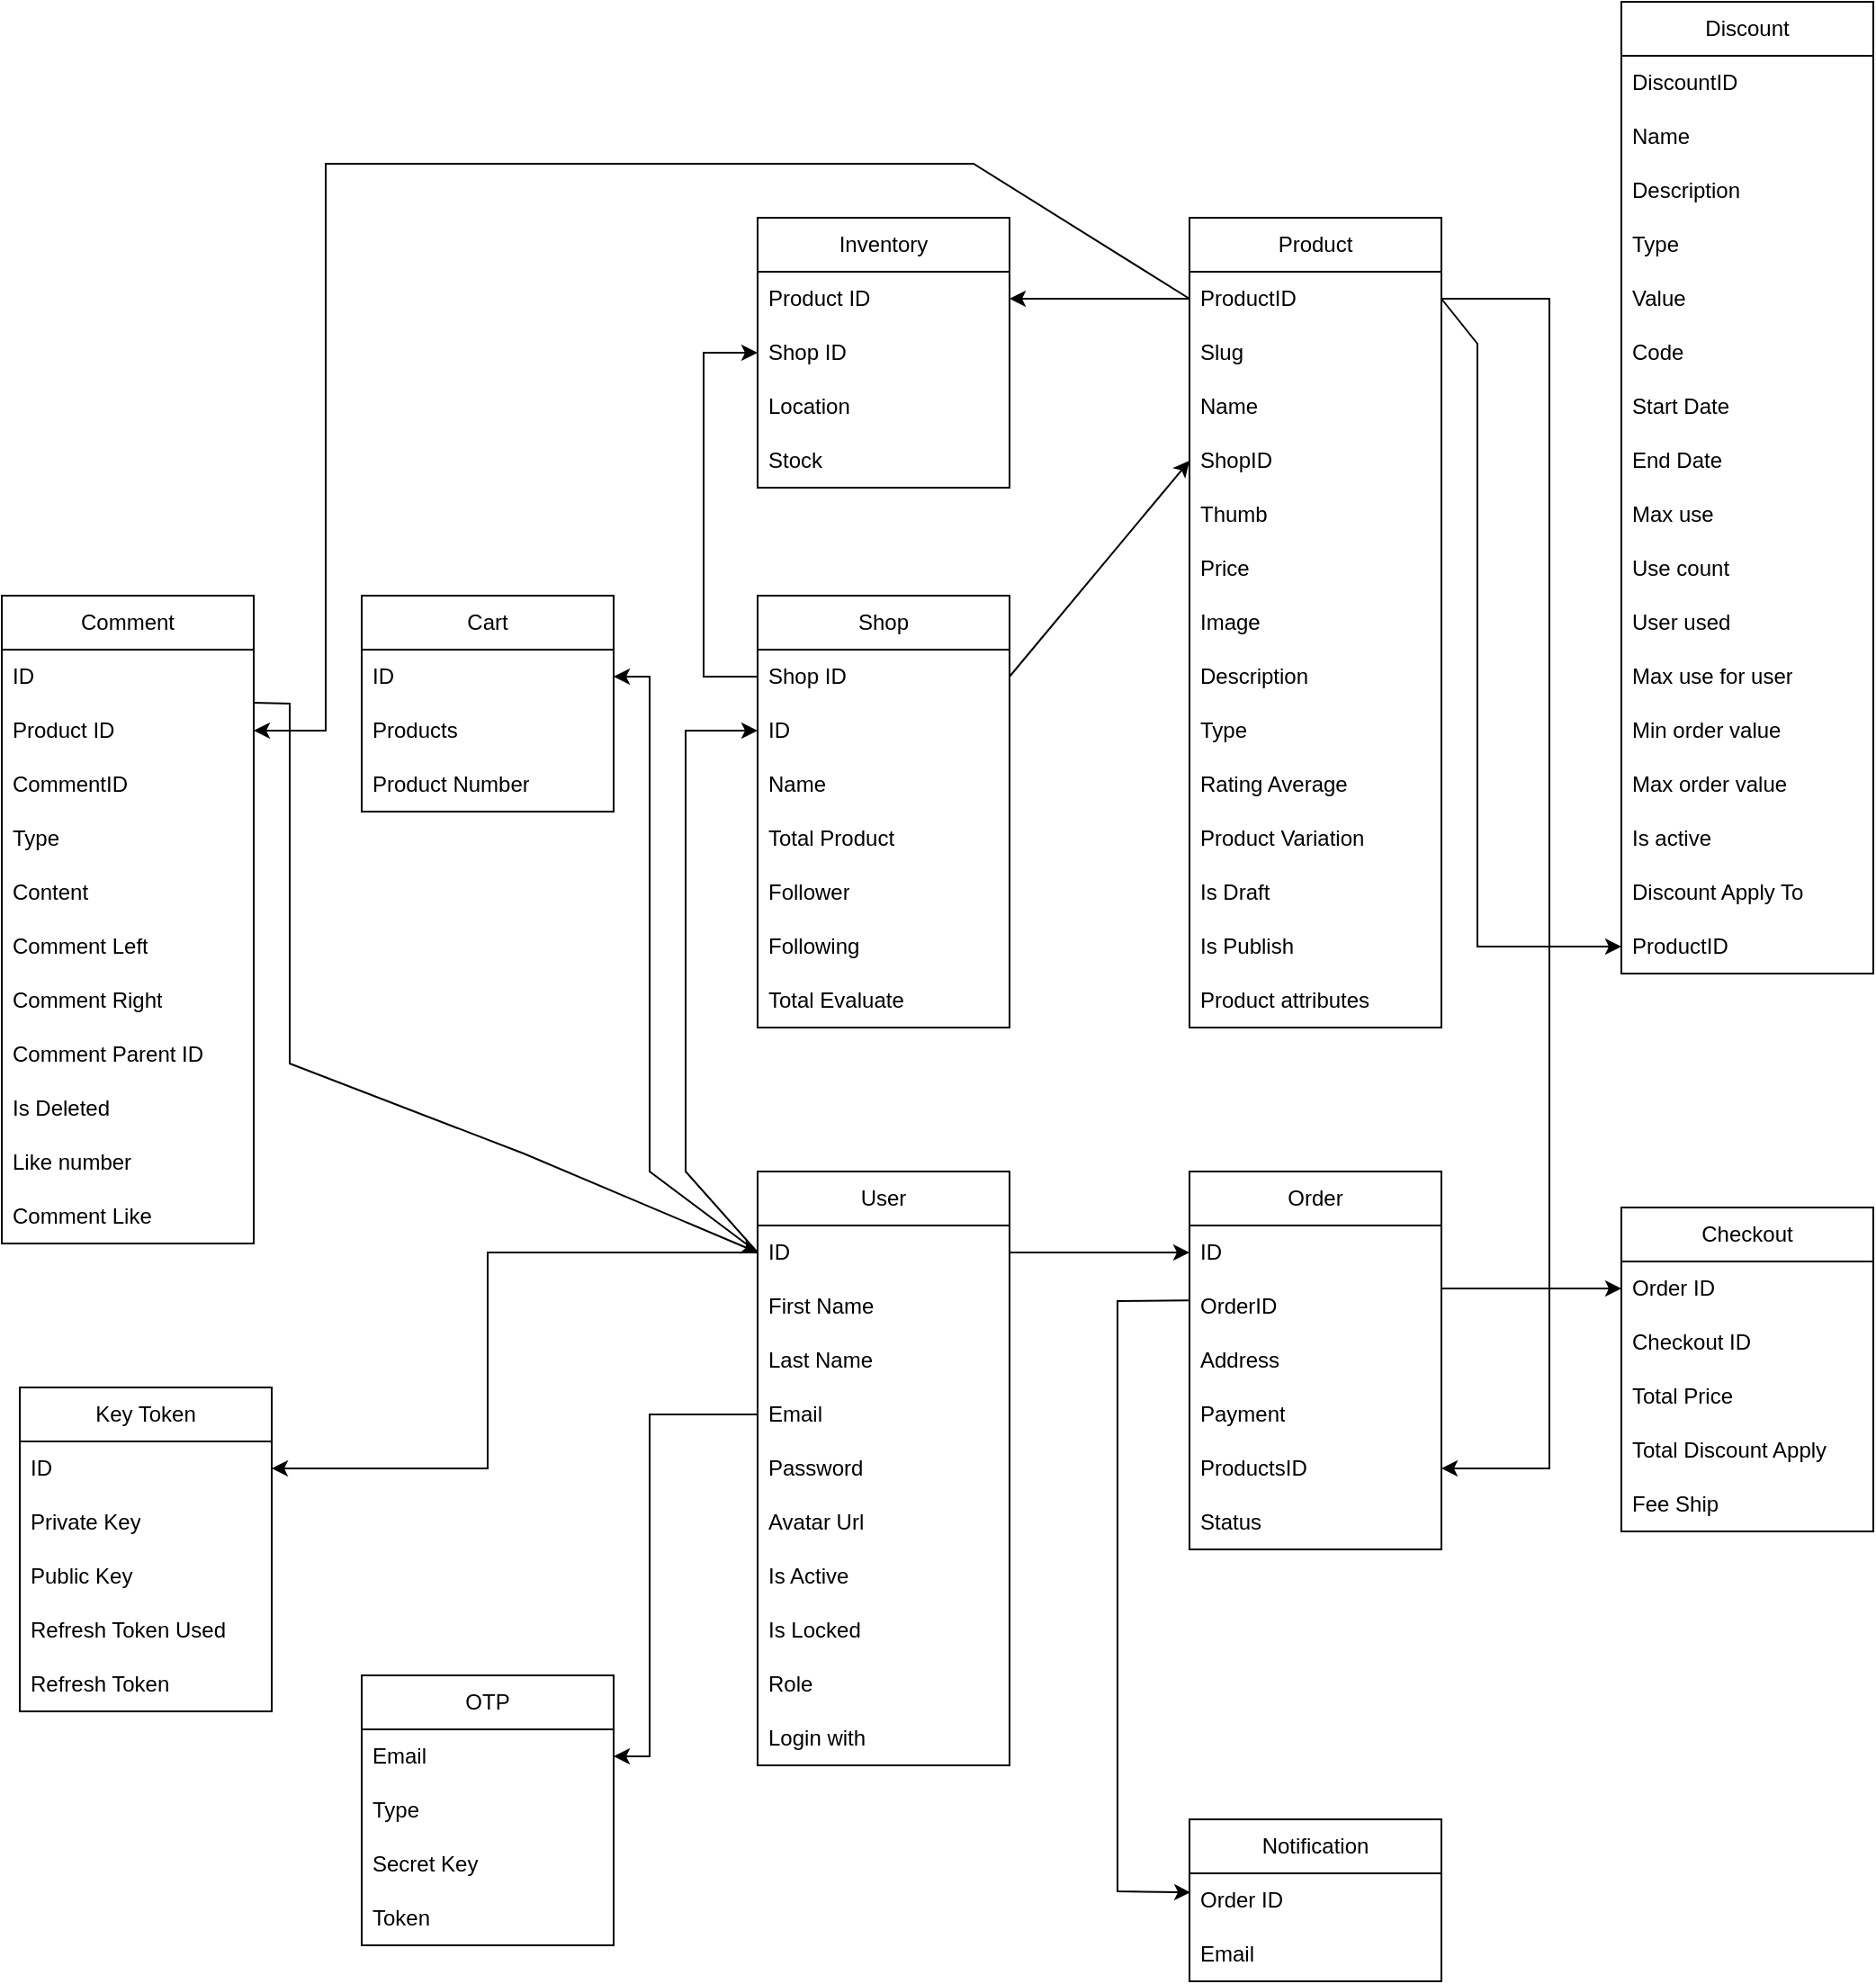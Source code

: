<mxfile version="21.6.9" type="github">
  <diagram name="Page-1" id="M_hGmnkSgsi9xznDHbb1">
    <mxGraphModel dx="1685" dy="1585" grid="1" gridSize="10" guides="1" tooltips="1" connect="1" arrows="1" fold="1" page="1" pageScale="1" pageWidth="850" pageHeight="1100" math="0" shadow="0">
      <root>
        <mxCell id="0" />
        <mxCell id="1" parent="0" />
        <mxCell id="zRqvdcfPMCtiTW_AI9Jo-5" value="User" style="swimlane;fontStyle=0;childLayout=stackLayout;horizontal=1;startSize=30;horizontalStack=0;resizeParent=1;resizeParentMax=0;resizeLast=0;collapsible=1;marginBottom=0;whiteSpace=wrap;html=1;" parent="1" vertex="1">
          <mxGeometry x="-400" y="40" width="140" height="330" as="geometry" />
        </mxCell>
        <mxCell id="zRqvdcfPMCtiTW_AI9Jo-6" value="ID" style="text;strokeColor=none;fillColor=none;align=left;verticalAlign=middle;spacingLeft=4;spacingRight=4;overflow=hidden;points=[[0,0.5],[1,0.5]];portConstraint=eastwest;rotatable=0;whiteSpace=wrap;html=1;" parent="zRqvdcfPMCtiTW_AI9Jo-5" vertex="1">
          <mxGeometry y="30" width="140" height="30" as="geometry" />
        </mxCell>
        <mxCell id="zRqvdcfPMCtiTW_AI9Jo-7" value="First Name" style="text;strokeColor=none;fillColor=none;align=left;verticalAlign=middle;spacingLeft=4;spacingRight=4;overflow=hidden;points=[[0,0.5],[1,0.5]];portConstraint=eastwest;rotatable=0;whiteSpace=wrap;html=1;" parent="zRqvdcfPMCtiTW_AI9Jo-5" vertex="1">
          <mxGeometry y="60" width="140" height="30" as="geometry" />
        </mxCell>
        <mxCell id="zRqvdcfPMCtiTW_AI9Jo-8" value="Last Name" style="text;strokeColor=none;fillColor=none;align=left;verticalAlign=middle;spacingLeft=4;spacingRight=4;overflow=hidden;points=[[0,0.5],[1,0.5]];portConstraint=eastwest;rotatable=0;whiteSpace=wrap;html=1;" parent="zRqvdcfPMCtiTW_AI9Jo-5" vertex="1">
          <mxGeometry y="90" width="140" height="30" as="geometry" />
        </mxCell>
        <mxCell id="zRqvdcfPMCtiTW_AI9Jo-9" value="Email" style="text;strokeColor=none;fillColor=none;align=left;verticalAlign=middle;spacingLeft=4;spacingRight=4;overflow=hidden;points=[[0,0.5],[1,0.5]];portConstraint=eastwest;rotatable=0;whiteSpace=wrap;html=1;" parent="zRqvdcfPMCtiTW_AI9Jo-5" vertex="1">
          <mxGeometry y="120" width="140" height="30" as="geometry" />
        </mxCell>
        <mxCell id="kxRxlLuLil_mMb2oelkj-1" value="Password" style="text;strokeColor=none;fillColor=none;align=left;verticalAlign=middle;spacingLeft=4;spacingRight=4;overflow=hidden;points=[[0,0.5],[1,0.5]];portConstraint=eastwest;rotatable=0;whiteSpace=wrap;html=1;" parent="zRqvdcfPMCtiTW_AI9Jo-5" vertex="1">
          <mxGeometry y="150" width="140" height="30" as="geometry" />
        </mxCell>
        <mxCell id="zRqvdcfPMCtiTW_AI9Jo-10" value="Avatar Url" style="text;strokeColor=none;fillColor=none;align=left;verticalAlign=middle;spacingLeft=4;spacingRight=4;overflow=hidden;points=[[0,0.5],[1,0.5]];portConstraint=eastwest;rotatable=0;whiteSpace=wrap;html=1;" parent="zRqvdcfPMCtiTW_AI9Jo-5" vertex="1">
          <mxGeometry y="180" width="140" height="30" as="geometry" />
        </mxCell>
        <mxCell id="zRqvdcfPMCtiTW_AI9Jo-11" value="Is Active" style="text;strokeColor=none;fillColor=none;align=left;verticalAlign=middle;spacingLeft=4;spacingRight=4;overflow=hidden;points=[[0,0.5],[1,0.5]];portConstraint=eastwest;rotatable=0;whiteSpace=wrap;html=1;" parent="zRqvdcfPMCtiTW_AI9Jo-5" vertex="1">
          <mxGeometry y="210" width="140" height="30" as="geometry" />
        </mxCell>
        <mxCell id="zRqvdcfPMCtiTW_AI9Jo-12" value="Is Locked" style="text;strokeColor=none;fillColor=none;align=left;verticalAlign=middle;spacingLeft=4;spacingRight=4;overflow=hidden;points=[[0,0.5],[1,0.5]];portConstraint=eastwest;rotatable=0;whiteSpace=wrap;html=1;" parent="zRqvdcfPMCtiTW_AI9Jo-5" vertex="1">
          <mxGeometry y="240" width="140" height="30" as="geometry" />
        </mxCell>
        <mxCell id="zRqvdcfPMCtiTW_AI9Jo-13" value="Role" style="text;strokeColor=none;fillColor=none;align=left;verticalAlign=middle;spacingLeft=4;spacingRight=4;overflow=hidden;points=[[0,0.5],[1,0.5]];portConstraint=eastwest;rotatable=0;whiteSpace=wrap;html=1;" parent="zRqvdcfPMCtiTW_AI9Jo-5" vertex="1">
          <mxGeometry y="270" width="140" height="30" as="geometry" />
        </mxCell>
        <mxCell id="zRqvdcfPMCtiTW_AI9Jo-14" value="Login with" style="text;strokeColor=none;fillColor=none;align=left;verticalAlign=middle;spacingLeft=4;spacingRight=4;overflow=hidden;points=[[0,0.5],[1,0.5]];portConstraint=eastwest;rotatable=0;whiteSpace=wrap;html=1;" parent="zRqvdcfPMCtiTW_AI9Jo-5" vertex="1">
          <mxGeometry y="300" width="140" height="30" as="geometry" />
        </mxCell>
        <mxCell id="zRqvdcfPMCtiTW_AI9Jo-16" value="Key Token" style="swimlane;fontStyle=0;childLayout=stackLayout;horizontal=1;startSize=30;horizontalStack=0;resizeParent=1;resizeParentMax=0;resizeLast=0;collapsible=1;marginBottom=0;whiteSpace=wrap;html=1;" parent="1" vertex="1">
          <mxGeometry x="-810" y="160" width="140" height="180" as="geometry" />
        </mxCell>
        <mxCell id="zRqvdcfPMCtiTW_AI9Jo-17" value="ID" style="text;strokeColor=none;fillColor=none;align=left;verticalAlign=middle;spacingLeft=4;spacingRight=4;overflow=hidden;points=[[0,0.5],[1,0.5]];portConstraint=eastwest;rotatable=0;whiteSpace=wrap;html=1;" parent="zRqvdcfPMCtiTW_AI9Jo-16" vertex="1">
          <mxGeometry y="30" width="140" height="30" as="geometry" />
        </mxCell>
        <mxCell id="zRqvdcfPMCtiTW_AI9Jo-18" value="Private Key" style="text;strokeColor=none;fillColor=none;align=left;verticalAlign=middle;spacingLeft=4;spacingRight=4;overflow=hidden;points=[[0,0.5],[1,0.5]];portConstraint=eastwest;rotatable=0;whiteSpace=wrap;html=1;" parent="zRqvdcfPMCtiTW_AI9Jo-16" vertex="1">
          <mxGeometry y="60" width="140" height="30" as="geometry" />
        </mxCell>
        <mxCell id="zRqvdcfPMCtiTW_AI9Jo-19" value="Public Key" style="text;strokeColor=none;fillColor=none;align=left;verticalAlign=middle;spacingLeft=4;spacingRight=4;overflow=hidden;points=[[0,0.5],[1,0.5]];portConstraint=eastwest;rotatable=0;whiteSpace=wrap;html=1;" parent="zRqvdcfPMCtiTW_AI9Jo-16" vertex="1">
          <mxGeometry y="90" width="140" height="30" as="geometry" />
        </mxCell>
        <mxCell id="zRqvdcfPMCtiTW_AI9Jo-20" value="Refresh Token Used" style="text;strokeColor=none;fillColor=none;align=left;verticalAlign=middle;spacingLeft=4;spacingRight=4;overflow=hidden;points=[[0,0.5],[1,0.5]];portConstraint=eastwest;rotatable=0;whiteSpace=wrap;html=1;" parent="zRqvdcfPMCtiTW_AI9Jo-16" vertex="1">
          <mxGeometry y="120" width="140" height="30" as="geometry" />
        </mxCell>
        <mxCell id="zRqvdcfPMCtiTW_AI9Jo-21" value="Refresh Token" style="text;strokeColor=none;fillColor=none;align=left;verticalAlign=middle;spacingLeft=4;spacingRight=4;overflow=hidden;points=[[0,0.5],[1,0.5]];portConstraint=eastwest;rotatable=0;whiteSpace=wrap;html=1;" parent="zRqvdcfPMCtiTW_AI9Jo-16" vertex="1">
          <mxGeometry y="150" width="140" height="30" as="geometry" />
        </mxCell>
        <mxCell id="zRqvdcfPMCtiTW_AI9Jo-22" value="OTP" style="swimlane;fontStyle=0;childLayout=stackLayout;horizontal=1;startSize=30;horizontalStack=0;resizeParent=1;resizeParentMax=0;resizeLast=0;collapsible=1;marginBottom=0;whiteSpace=wrap;html=1;" parent="1" vertex="1">
          <mxGeometry x="-620" y="320" width="140" height="150" as="geometry" />
        </mxCell>
        <mxCell id="zRqvdcfPMCtiTW_AI9Jo-23" value="Email" style="text;strokeColor=none;fillColor=none;align=left;verticalAlign=middle;spacingLeft=4;spacingRight=4;overflow=hidden;points=[[0,0.5],[1,0.5]];portConstraint=eastwest;rotatable=0;whiteSpace=wrap;html=1;" parent="zRqvdcfPMCtiTW_AI9Jo-22" vertex="1">
          <mxGeometry y="30" width="140" height="30" as="geometry" />
        </mxCell>
        <mxCell id="zRqvdcfPMCtiTW_AI9Jo-24" value="Type" style="text;strokeColor=none;fillColor=none;align=left;verticalAlign=middle;spacingLeft=4;spacingRight=4;overflow=hidden;points=[[0,0.5],[1,0.5]];portConstraint=eastwest;rotatable=0;whiteSpace=wrap;html=1;" parent="zRqvdcfPMCtiTW_AI9Jo-22" vertex="1">
          <mxGeometry y="60" width="140" height="30" as="geometry" />
        </mxCell>
        <mxCell id="zRqvdcfPMCtiTW_AI9Jo-25" value="Secret Key" style="text;strokeColor=none;fillColor=none;align=left;verticalAlign=middle;spacingLeft=4;spacingRight=4;overflow=hidden;points=[[0,0.5],[1,0.5]];portConstraint=eastwest;rotatable=0;whiteSpace=wrap;html=1;" parent="zRqvdcfPMCtiTW_AI9Jo-22" vertex="1">
          <mxGeometry y="90" width="140" height="30" as="geometry" />
        </mxCell>
        <mxCell id="zRqvdcfPMCtiTW_AI9Jo-26" value="Token" style="text;strokeColor=none;fillColor=none;align=left;verticalAlign=middle;spacingLeft=4;spacingRight=4;overflow=hidden;points=[[0,0.5],[1,0.5]];portConstraint=eastwest;rotatable=0;whiteSpace=wrap;html=1;" parent="zRqvdcfPMCtiTW_AI9Jo-22" vertex="1">
          <mxGeometry y="120" width="140" height="30" as="geometry" />
        </mxCell>
        <mxCell id="zRqvdcfPMCtiTW_AI9Jo-38" value="Product" style="swimlane;fontStyle=0;childLayout=stackLayout;horizontal=1;startSize=30;horizontalStack=0;resizeParent=1;resizeParentMax=0;resizeLast=0;collapsible=1;marginBottom=0;whiteSpace=wrap;html=1;" parent="1" vertex="1">
          <mxGeometry x="-160" y="-490" width="140" height="450" as="geometry" />
        </mxCell>
        <mxCell id="zRqvdcfPMCtiTW_AI9Jo-55" value="ProductID" style="text;strokeColor=none;fillColor=none;align=left;verticalAlign=middle;spacingLeft=4;spacingRight=4;overflow=hidden;points=[[0,0.5],[1,0.5]];portConstraint=eastwest;rotatable=0;whiteSpace=wrap;html=1;" parent="zRqvdcfPMCtiTW_AI9Jo-38" vertex="1">
          <mxGeometry y="30" width="140" height="30" as="geometry" />
        </mxCell>
        <mxCell id="zRqvdcfPMCtiTW_AI9Jo-41" value="Slug" style="text;strokeColor=none;fillColor=none;align=left;verticalAlign=middle;spacingLeft=4;spacingRight=4;overflow=hidden;points=[[0,0.5],[1,0.5]];portConstraint=eastwest;rotatable=0;whiteSpace=wrap;html=1;" parent="zRqvdcfPMCtiTW_AI9Jo-38" vertex="1">
          <mxGeometry y="60" width="140" height="30" as="geometry" />
        </mxCell>
        <mxCell id="zRqvdcfPMCtiTW_AI9Jo-39" value="Name" style="text;strokeColor=none;fillColor=none;align=left;verticalAlign=middle;spacingLeft=4;spacingRight=4;overflow=hidden;points=[[0,0.5],[1,0.5]];portConstraint=eastwest;rotatable=0;whiteSpace=wrap;html=1;" parent="zRqvdcfPMCtiTW_AI9Jo-38" vertex="1">
          <mxGeometry y="90" width="140" height="30" as="geometry" />
        </mxCell>
        <mxCell id="zRqvdcfPMCtiTW_AI9Jo-45" value="ShopID" style="text;strokeColor=none;fillColor=none;align=left;verticalAlign=middle;spacingLeft=4;spacingRight=4;overflow=hidden;points=[[0,0.5],[1,0.5]];portConstraint=eastwest;rotatable=0;whiteSpace=wrap;html=1;" parent="zRqvdcfPMCtiTW_AI9Jo-38" vertex="1">
          <mxGeometry y="120" width="140" height="30" as="geometry" />
        </mxCell>
        <mxCell id="zRqvdcfPMCtiTW_AI9Jo-40" value="Thumb" style="text;strokeColor=none;fillColor=none;align=left;verticalAlign=middle;spacingLeft=4;spacingRight=4;overflow=hidden;points=[[0,0.5],[1,0.5]];portConstraint=eastwest;rotatable=0;whiteSpace=wrap;html=1;" parent="zRqvdcfPMCtiTW_AI9Jo-38" vertex="1">
          <mxGeometry y="150" width="140" height="30" as="geometry" />
        </mxCell>
        <mxCell id="zRqvdcfPMCtiTW_AI9Jo-43" value="Price" style="text;strokeColor=none;fillColor=none;align=left;verticalAlign=middle;spacingLeft=4;spacingRight=4;overflow=hidden;points=[[0,0.5],[1,0.5]];portConstraint=eastwest;rotatable=0;whiteSpace=wrap;html=1;" parent="zRqvdcfPMCtiTW_AI9Jo-38" vertex="1">
          <mxGeometry y="180" width="140" height="30" as="geometry" />
        </mxCell>
        <mxCell id="zRqvdcfPMCtiTW_AI9Jo-49" value="Image" style="text;strokeColor=none;fillColor=none;align=left;verticalAlign=middle;spacingLeft=4;spacingRight=4;overflow=hidden;points=[[0,0.5],[1,0.5]];portConstraint=eastwest;rotatable=0;whiteSpace=wrap;html=1;" parent="zRqvdcfPMCtiTW_AI9Jo-38" vertex="1">
          <mxGeometry y="210" width="140" height="30" as="geometry" />
        </mxCell>
        <mxCell id="zRqvdcfPMCtiTW_AI9Jo-42" value="Description" style="text;strokeColor=none;fillColor=none;align=left;verticalAlign=middle;spacingLeft=4;spacingRight=4;overflow=hidden;points=[[0,0.5],[1,0.5]];portConstraint=eastwest;rotatable=0;whiteSpace=wrap;html=1;" parent="zRqvdcfPMCtiTW_AI9Jo-38" vertex="1">
          <mxGeometry y="240" width="140" height="30" as="geometry" />
        </mxCell>
        <mxCell id="zRqvdcfPMCtiTW_AI9Jo-50" value="Type" style="text;strokeColor=none;fillColor=none;align=left;verticalAlign=middle;spacingLeft=4;spacingRight=4;overflow=hidden;points=[[0,0.5],[1,0.5]];portConstraint=eastwest;rotatable=0;whiteSpace=wrap;html=1;" parent="zRqvdcfPMCtiTW_AI9Jo-38" vertex="1">
          <mxGeometry y="270" width="140" height="30" as="geometry" />
        </mxCell>
        <mxCell id="zRqvdcfPMCtiTW_AI9Jo-44" value="Rating Average" style="text;strokeColor=none;fillColor=none;align=left;verticalAlign=middle;spacingLeft=4;spacingRight=4;overflow=hidden;points=[[0,0.5],[1,0.5]];portConstraint=eastwest;rotatable=0;whiteSpace=wrap;html=1;" parent="zRqvdcfPMCtiTW_AI9Jo-38" vertex="1">
          <mxGeometry y="300" width="140" height="30" as="geometry" />
        </mxCell>
        <mxCell id="zRqvdcfPMCtiTW_AI9Jo-46" value="Product Variation" style="text;strokeColor=none;fillColor=none;align=left;verticalAlign=middle;spacingLeft=4;spacingRight=4;overflow=hidden;points=[[0,0.5],[1,0.5]];portConstraint=eastwest;rotatable=0;whiteSpace=wrap;html=1;" parent="zRqvdcfPMCtiTW_AI9Jo-38" vertex="1">
          <mxGeometry y="330" width="140" height="30" as="geometry" />
        </mxCell>
        <mxCell id="zRqvdcfPMCtiTW_AI9Jo-47" value="Is Draft" style="text;strokeColor=none;fillColor=none;align=left;verticalAlign=middle;spacingLeft=4;spacingRight=4;overflow=hidden;points=[[0,0.5],[1,0.5]];portConstraint=eastwest;rotatable=0;whiteSpace=wrap;html=1;" parent="zRqvdcfPMCtiTW_AI9Jo-38" vertex="1">
          <mxGeometry y="360" width="140" height="30" as="geometry" />
        </mxCell>
        <mxCell id="zRqvdcfPMCtiTW_AI9Jo-48" value="Is Publish" style="text;strokeColor=none;fillColor=none;align=left;verticalAlign=middle;spacingLeft=4;spacingRight=4;overflow=hidden;points=[[0,0.5],[1,0.5]];portConstraint=eastwest;rotatable=0;whiteSpace=wrap;html=1;" parent="zRqvdcfPMCtiTW_AI9Jo-38" vertex="1">
          <mxGeometry y="390" width="140" height="30" as="geometry" />
        </mxCell>
        <mxCell id="zRqvdcfPMCtiTW_AI9Jo-71" value="Product attributes" style="text;strokeColor=none;fillColor=none;align=left;verticalAlign=middle;spacingLeft=4;spacingRight=4;overflow=hidden;points=[[0,0.5],[1,0.5]];portConstraint=eastwest;rotatable=0;whiteSpace=wrap;html=1;" parent="zRqvdcfPMCtiTW_AI9Jo-38" vertex="1">
          <mxGeometry y="420" width="140" height="30" as="geometry" />
        </mxCell>
        <mxCell id="zRqvdcfPMCtiTW_AI9Jo-51" value="Discount" style="swimlane;fontStyle=0;childLayout=stackLayout;horizontal=1;startSize=30;horizontalStack=0;resizeParent=1;resizeParentMax=0;resizeLast=0;collapsible=1;marginBottom=0;whiteSpace=wrap;html=1;" parent="1" vertex="1">
          <mxGeometry x="80" y="-610" width="140" height="540" as="geometry" />
        </mxCell>
        <mxCell id="zRqvdcfPMCtiTW_AI9Jo-52" value="DiscountID" style="text;strokeColor=none;fillColor=none;align=left;verticalAlign=middle;spacingLeft=4;spacingRight=4;overflow=hidden;points=[[0,0.5],[1,0.5]];portConstraint=eastwest;rotatable=0;whiteSpace=wrap;html=1;" parent="zRqvdcfPMCtiTW_AI9Jo-51" vertex="1">
          <mxGeometry y="30" width="140" height="30" as="geometry" />
        </mxCell>
        <mxCell id="zRqvdcfPMCtiTW_AI9Jo-53" value="Name" style="text;strokeColor=none;fillColor=none;align=left;verticalAlign=middle;spacingLeft=4;spacingRight=4;overflow=hidden;points=[[0,0.5],[1,0.5]];portConstraint=eastwest;rotatable=0;whiteSpace=wrap;html=1;" parent="zRqvdcfPMCtiTW_AI9Jo-51" vertex="1">
          <mxGeometry y="60" width="140" height="30" as="geometry" />
        </mxCell>
        <mxCell id="zRqvdcfPMCtiTW_AI9Jo-54" value="Description" style="text;strokeColor=none;fillColor=none;align=left;verticalAlign=middle;spacingLeft=4;spacingRight=4;overflow=hidden;points=[[0,0.5],[1,0.5]];portConstraint=eastwest;rotatable=0;whiteSpace=wrap;html=1;" parent="zRqvdcfPMCtiTW_AI9Jo-51" vertex="1">
          <mxGeometry y="90" width="140" height="30" as="geometry" />
        </mxCell>
        <mxCell id="zRqvdcfPMCtiTW_AI9Jo-56" value="Type" style="text;strokeColor=none;fillColor=none;align=left;verticalAlign=middle;spacingLeft=4;spacingRight=4;overflow=hidden;points=[[0,0.5],[1,0.5]];portConstraint=eastwest;rotatable=0;whiteSpace=wrap;html=1;" parent="zRqvdcfPMCtiTW_AI9Jo-51" vertex="1">
          <mxGeometry y="120" width="140" height="30" as="geometry" />
        </mxCell>
        <mxCell id="zRqvdcfPMCtiTW_AI9Jo-57" value="Value" style="text;strokeColor=none;fillColor=none;align=left;verticalAlign=middle;spacingLeft=4;spacingRight=4;overflow=hidden;points=[[0,0.5],[1,0.5]];portConstraint=eastwest;rotatable=0;whiteSpace=wrap;html=1;" parent="zRqvdcfPMCtiTW_AI9Jo-51" vertex="1">
          <mxGeometry y="150" width="140" height="30" as="geometry" />
        </mxCell>
        <mxCell id="zRqvdcfPMCtiTW_AI9Jo-58" value="Code" style="text;strokeColor=none;fillColor=none;align=left;verticalAlign=middle;spacingLeft=4;spacingRight=4;overflow=hidden;points=[[0,0.5],[1,0.5]];portConstraint=eastwest;rotatable=0;whiteSpace=wrap;html=1;" parent="zRqvdcfPMCtiTW_AI9Jo-51" vertex="1">
          <mxGeometry y="180" width="140" height="30" as="geometry" />
        </mxCell>
        <mxCell id="zRqvdcfPMCtiTW_AI9Jo-59" value="Start Date" style="text;strokeColor=none;fillColor=none;align=left;verticalAlign=middle;spacingLeft=4;spacingRight=4;overflow=hidden;points=[[0,0.5],[1,0.5]];portConstraint=eastwest;rotatable=0;whiteSpace=wrap;html=1;" parent="zRqvdcfPMCtiTW_AI9Jo-51" vertex="1">
          <mxGeometry y="210" width="140" height="30" as="geometry" />
        </mxCell>
        <mxCell id="zRqvdcfPMCtiTW_AI9Jo-60" value="End Date" style="text;strokeColor=none;fillColor=none;align=left;verticalAlign=middle;spacingLeft=4;spacingRight=4;overflow=hidden;points=[[0,0.5],[1,0.5]];portConstraint=eastwest;rotatable=0;whiteSpace=wrap;html=1;" parent="zRqvdcfPMCtiTW_AI9Jo-51" vertex="1">
          <mxGeometry y="240" width="140" height="30" as="geometry" />
        </mxCell>
        <mxCell id="zRqvdcfPMCtiTW_AI9Jo-61" value="Max use" style="text;strokeColor=none;fillColor=none;align=left;verticalAlign=middle;spacingLeft=4;spacingRight=4;overflow=hidden;points=[[0,0.5],[1,0.5]];portConstraint=eastwest;rotatable=0;whiteSpace=wrap;html=1;" parent="zRqvdcfPMCtiTW_AI9Jo-51" vertex="1">
          <mxGeometry y="270" width="140" height="30" as="geometry" />
        </mxCell>
        <mxCell id="zRqvdcfPMCtiTW_AI9Jo-62" value="Use count" style="text;strokeColor=none;fillColor=none;align=left;verticalAlign=middle;spacingLeft=4;spacingRight=4;overflow=hidden;points=[[0,0.5],[1,0.5]];portConstraint=eastwest;rotatable=0;whiteSpace=wrap;html=1;" parent="zRqvdcfPMCtiTW_AI9Jo-51" vertex="1">
          <mxGeometry y="300" width="140" height="30" as="geometry" />
        </mxCell>
        <mxCell id="zRqvdcfPMCtiTW_AI9Jo-63" value="User used" style="text;strokeColor=none;fillColor=none;align=left;verticalAlign=middle;spacingLeft=4;spacingRight=4;overflow=hidden;points=[[0,0.5],[1,0.5]];portConstraint=eastwest;rotatable=0;whiteSpace=wrap;html=1;" parent="zRqvdcfPMCtiTW_AI9Jo-51" vertex="1">
          <mxGeometry y="330" width="140" height="30" as="geometry" />
        </mxCell>
        <mxCell id="zRqvdcfPMCtiTW_AI9Jo-64" value="Max use for user" style="text;strokeColor=none;fillColor=none;align=left;verticalAlign=middle;spacingLeft=4;spacingRight=4;overflow=hidden;points=[[0,0.5],[1,0.5]];portConstraint=eastwest;rotatable=0;whiteSpace=wrap;html=1;" parent="zRqvdcfPMCtiTW_AI9Jo-51" vertex="1">
          <mxGeometry y="360" width="140" height="30" as="geometry" />
        </mxCell>
        <mxCell id="zRqvdcfPMCtiTW_AI9Jo-65" value="Min order value" style="text;strokeColor=none;fillColor=none;align=left;verticalAlign=middle;spacingLeft=4;spacingRight=4;overflow=hidden;points=[[0,0.5],[1,0.5]];portConstraint=eastwest;rotatable=0;whiteSpace=wrap;html=1;" parent="zRqvdcfPMCtiTW_AI9Jo-51" vertex="1">
          <mxGeometry y="390" width="140" height="30" as="geometry" />
        </mxCell>
        <mxCell id="zRqvdcfPMCtiTW_AI9Jo-66" value="Max order value" style="text;strokeColor=none;fillColor=none;align=left;verticalAlign=middle;spacingLeft=4;spacingRight=4;overflow=hidden;points=[[0,0.5],[1,0.5]];portConstraint=eastwest;rotatable=0;whiteSpace=wrap;html=1;" parent="zRqvdcfPMCtiTW_AI9Jo-51" vertex="1">
          <mxGeometry y="420" width="140" height="30" as="geometry" />
        </mxCell>
        <mxCell id="zRqvdcfPMCtiTW_AI9Jo-68" value="Is active" style="text;strokeColor=none;fillColor=none;align=left;verticalAlign=middle;spacingLeft=4;spacingRight=4;overflow=hidden;points=[[0,0.5],[1,0.5]];portConstraint=eastwest;rotatable=0;whiteSpace=wrap;html=1;" parent="zRqvdcfPMCtiTW_AI9Jo-51" vertex="1">
          <mxGeometry y="450" width="140" height="30" as="geometry" />
        </mxCell>
        <mxCell id="zRqvdcfPMCtiTW_AI9Jo-69" value="Discount Apply To" style="text;strokeColor=none;fillColor=none;align=left;verticalAlign=middle;spacingLeft=4;spacingRight=4;overflow=hidden;points=[[0,0.5],[1,0.5]];portConstraint=eastwest;rotatable=0;whiteSpace=wrap;html=1;" parent="zRqvdcfPMCtiTW_AI9Jo-51" vertex="1">
          <mxGeometry y="480" width="140" height="30" as="geometry" />
        </mxCell>
        <mxCell id="zRqvdcfPMCtiTW_AI9Jo-70" value="ProductID" style="text;strokeColor=none;fillColor=none;align=left;verticalAlign=middle;spacingLeft=4;spacingRight=4;overflow=hidden;points=[[0,0.5],[1,0.5]];portConstraint=eastwest;rotatable=0;whiteSpace=wrap;html=1;" parent="zRqvdcfPMCtiTW_AI9Jo-51" vertex="1">
          <mxGeometry y="510" width="140" height="30" as="geometry" />
        </mxCell>
        <mxCell id="zRqvdcfPMCtiTW_AI9Jo-72" value="Shop" style="swimlane;fontStyle=0;childLayout=stackLayout;horizontal=1;startSize=30;horizontalStack=0;resizeParent=1;resizeParentMax=0;resizeLast=0;collapsible=1;marginBottom=0;whiteSpace=wrap;html=1;" parent="1" vertex="1">
          <mxGeometry x="-400" y="-280" width="140" height="240" as="geometry" />
        </mxCell>
        <mxCell id="zRqvdcfPMCtiTW_AI9Jo-75" value="Shop ID" style="text;strokeColor=none;fillColor=none;align=left;verticalAlign=middle;spacingLeft=4;spacingRight=4;overflow=hidden;points=[[0,0.5],[1,0.5]];portConstraint=eastwest;rotatable=0;whiteSpace=wrap;html=1;" parent="zRqvdcfPMCtiTW_AI9Jo-72" vertex="1">
          <mxGeometry y="30" width="140" height="30" as="geometry" />
        </mxCell>
        <mxCell id="zRqvdcfPMCtiTW_AI9Jo-73" value="ID" style="text;strokeColor=none;fillColor=none;align=left;verticalAlign=middle;spacingLeft=4;spacingRight=4;overflow=hidden;points=[[0,0.5],[1,0.5]];portConstraint=eastwest;rotatable=0;whiteSpace=wrap;html=1;" parent="zRqvdcfPMCtiTW_AI9Jo-72" vertex="1">
          <mxGeometry y="60" width="140" height="30" as="geometry" />
        </mxCell>
        <mxCell id="zRqvdcfPMCtiTW_AI9Jo-74" value="Name" style="text;strokeColor=none;fillColor=none;align=left;verticalAlign=middle;spacingLeft=4;spacingRight=4;overflow=hidden;points=[[0,0.5],[1,0.5]];portConstraint=eastwest;rotatable=0;whiteSpace=wrap;html=1;" parent="zRqvdcfPMCtiTW_AI9Jo-72" vertex="1">
          <mxGeometry y="90" width="140" height="30" as="geometry" />
        </mxCell>
        <mxCell id="zRqvdcfPMCtiTW_AI9Jo-76" value="Total Product" style="text;strokeColor=none;fillColor=none;align=left;verticalAlign=middle;spacingLeft=4;spacingRight=4;overflow=hidden;points=[[0,0.5],[1,0.5]];portConstraint=eastwest;rotatable=0;whiteSpace=wrap;html=1;" parent="zRqvdcfPMCtiTW_AI9Jo-72" vertex="1">
          <mxGeometry y="120" width="140" height="30" as="geometry" />
        </mxCell>
        <mxCell id="zRqvdcfPMCtiTW_AI9Jo-77" value="Follower" style="text;strokeColor=none;fillColor=none;align=left;verticalAlign=middle;spacingLeft=4;spacingRight=4;overflow=hidden;points=[[0,0.5],[1,0.5]];portConstraint=eastwest;rotatable=0;whiteSpace=wrap;html=1;" parent="zRqvdcfPMCtiTW_AI9Jo-72" vertex="1">
          <mxGeometry y="150" width="140" height="30" as="geometry" />
        </mxCell>
        <mxCell id="zRqvdcfPMCtiTW_AI9Jo-78" value="Following" style="text;strokeColor=none;fillColor=none;align=left;verticalAlign=middle;spacingLeft=4;spacingRight=4;overflow=hidden;points=[[0,0.5],[1,0.5]];portConstraint=eastwest;rotatable=0;whiteSpace=wrap;html=1;" parent="zRqvdcfPMCtiTW_AI9Jo-72" vertex="1">
          <mxGeometry y="180" width="140" height="30" as="geometry" />
        </mxCell>
        <mxCell id="zRqvdcfPMCtiTW_AI9Jo-79" value="Total Evaluate" style="text;strokeColor=none;fillColor=none;align=left;verticalAlign=middle;spacingLeft=4;spacingRight=4;overflow=hidden;points=[[0,0.5],[1,0.5]];portConstraint=eastwest;rotatable=0;whiteSpace=wrap;html=1;" parent="zRqvdcfPMCtiTW_AI9Jo-72" vertex="1">
          <mxGeometry y="210" width="140" height="30" as="geometry" />
        </mxCell>
        <mxCell id="zRqvdcfPMCtiTW_AI9Jo-80" value="Order" style="swimlane;fontStyle=0;childLayout=stackLayout;horizontal=1;startSize=30;horizontalStack=0;resizeParent=1;resizeParentMax=0;resizeLast=0;collapsible=1;marginBottom=0;whiteSpace=wrap;html=1;" parent="1" vertex="1">
          <mxGeometry x="-160" y="40" width="140" height="210" as="geometry" />
        </mxCell>
        <mxCell id="zRqvdcfPMCtiTW_AI9Jo-108" value="ID" style="text;strokeColor=none;fillColor=none;align=left;verticalAlign=middle;spacingLeft=4;spacingRight=4;overflow=hidden;points=[[0,0.5],[1,0.5]];portConstraint=eastwest;rotatable=0;whiteSpace=wrap;html=1;" parent="zRqvdcfPMCtiTW_AI9Jo-80" vertex="1">
          <mxGeometry y="30" width="140" height="30" as="geometry" />
        </mxCell>
        <mxCell id="zRqvdcfPMCtiTW_AI9Jo-82" value="OrderID" style="text;strokeColor=none;fillColor=none;align=left;verticalAlign=middle;spacingLeft=4;spacingRight=4;overflow=hidden;points=[[0,0.5],[1,0.5]];portConstraint=eastwest;rotatable=0;whiteSpace=wrap;html=1;" parent="zRqvdcfPMCtiTW_AI9Jo-80" vertex="1">
          <mxGeometry y="60" width="140" height="30" as="geometry" />
        </mxCell>
        <mxCell id="zRqvdcfPMCtiTW_AI9Jo-83" value="Address" style="text;strokeColor=none;fillColor=none;align=left;verticalAlign=middle;spacingLeft=4;spacingRight=4;overflow=hidden;points=[[0,0.5],[1,0.5]];portConstraint=eastwest;rotatable=0;whiteSpace=wrap;html=1;" parent="zRqvdcfPMCtiTW_AI9Jo-80" vertex="1">
          <mxGeometry y="90" width="140" height="30" as="geometry" />
        </mxCell>
        <mxCell id="zRqvdcfPMCtiTW_AI9Jo-84" value="Payment" style="text;strokeColor=none;fillColor=none;align=left;verticalAlign=middle;spacingLeft=4;spacingRight=4;overflow=hidden;points=[[0,0.5],[1,0.5]];portConstraint=eastwest;rotatable=0;whiteSpace=wrap;html=1;" parent="zRqvdcfPMCtiTW_AI9Jo-80" vertex="1">
          <mxGeometry y="120" width="140" height="30" as="geometry" />
        </mxCell>
        <mxCell id="zRqvdcfPMCtiTW_AI9Jo-85" value="ProductsID" style="text;strokeColor=none;fillColor=none;align=left;verticalAlign=middle;spacingLeft=4;spacingRight=4;overflow=hidden;points=[[0,0.5],[1,0.5]];portConstraint=eastwest;rotatable=0;whiteSpace=wrap;html=1;" parent="zRqvdcfPMCtiTW_AI9Jo-80" vertex="1">
          <mxGeometry y="150" width="140" height="30" as="geometry" />
        </mxCell>
        <mxCell id="zRqvdcfPMCtiTW_AI9Jo-86" value="Status" style="text;strokeColor=none;fillColor=none;align=left;verticalAlign=middle;spacingLeft=4;spacingRight=4;overflow=hidden;points=[[0,0.5],[1,0.5]];portConstraint=eastwest;rotatable=0;whiteSpace=wrap;html=1;" parent="zRqvdcfPMCtiTW_AI9Jo-80" vertex="1">
          <mxGeometry y="180" width="140" height="30" as="geometry" />
        </mxCell>
        <mxCell id="zRqvdcfPMCtiTW_AI9Jo-87" value="Checkout" style="swimlane;fontStyle=0;childLayout=stackLayout;horizontal=1;startSize=30;horizontalStack=0;resizeParent=1;resizeParentMax=0;resizeLast=0;collapsible=1;marginBottom=0;whiteSpace=wrap;html=1;" parent="1" vertex="1">
          <mxGeometry x="80" y="60" width="140" height="180" as="geometry" />
        </mxCell>
        <mxCell id="zRqvdcfPMCtiTW_AI9Jo-88" value="Order ID" style="text;strokeColor=none;fillColor=none;align=left;verticalAlign=middle;spacingLeft=4;spacingRight=4;overflow=hidden;points=[[0,0.5],[1,0.5]];portConstraint=eastwest;rotatable=0;whiteSpace=wrap;html=1;" parent="zRqvdcfPMCtiTW_AI9Jo-87" vertex="1">
          <mxGeometry y="30" width="140" height="30" as="geometry" />
        </mxCell>
        <mxCell id="tHatyI_C3XNmniZCfLCv-1" value="Checkout ID" style="text;strokeColor=none;fillColor=none;align=left;verticalAlign=middle;spacingLeft=4;spacingRight=4;overflow=hidden;points=[[0,0.5],[1,0.5]];portConstraint=eastwest;rotatable=0;whiteSpace=wrap;html=1;" vertex="1" parent="zRqvdcfPMCtiTW_AI9Jo-87">
          <mxGeometry y="60" width="140" height="30" as="geometry" />
        </mxCell>
        <mxCell id="zRqvdcfPMCtiTW_AI9Jo-89" value="Total Price" style="text;strokeColor=none;fillColor=none;align=left;verticalAlign=middle;spacingLeft=4;spacingRight=4;overflow=hidden;points=[[0,0.5],[1,0.5]];portConstraint=eastwest;rotatable=0;whiteSpace=wrap;html=1;" parent="zRqvdcfPMCtiTW_AI9Jo-87" vertex="1">
          <mxGeometry y="90" width="140" height="30" as="geometry" />
        </mxCell>
        <mxCell id="zRqvdcfPMCtiTW_AI9Jo-90" value="Total Discount Apply" style="text;strokeColor=none;fillColor=none;align=left;verticalAlign=middle;spacingLeft=4;spacingRight=4;overflow=hidden;points=[[0,0.5],[1,0.5]];portConstraint=eastwest;rotatable=0;whiteSpace=wrap;html=1;" parent="zRqvdcfPMCtiTW_AI9Jo-87" vertex="1">
          <mxGeometry y="120" width="140" height="30" as="geometry" />
        </mxCell>
        <mxCell id="zRqvdcfPMCtiTW_AI9Jo-91" value="Fee Ship" style="text;strokeColor=none;fillColor=none;align=left;verticalAlign=middle;spacingLeft=4;spacingRight=4;overflow=hidden;points=[[0,0.5],[1,0.5]];portConstraint=eastwest;rotatable=0;whiteSpace=wrap;html=1;" parent="zRqvdcfPMCtiTW_AI9Jo-87" vertex="1">
          <mxGeometry y="150" width="140" height="30" as="geometry" />
        </mxCell>
        <mxCell id="zRqvdcfPMCtiTW_AI9Jo-104" value="Inventory" style="swimlane;fontStyle=0;childLayout=stackLayout;horizontal=1;startSize=30;horizontalStack=0;resizeParent=1;resizeParentMax=0;resizeLast=0;collapsible=1;marginBottom=0;whiteSpace=wrap;html=1;" parent="1" vertex="1">
          <mxGeometry x="-400" y="-490" width="140" height="150" as="geometry" />
        </mxCell>
        <mxCell id="zRqvdcfPMCtiTW_AI9Jo-105" value="Product ID" style="text;strokeColor=none;fillColor=none;align=left;verticalAlign=middle;spacingLeft=4;spacingRight=4;overflow=hidden;points=[[0,0.5],[1,0.5]];portConstraint=eastwest;rotatable=0;whiteSpace=wrap;html=1;" parent="zRqvdcfPMCtiTW_AI9Jo-104" vertex="1">
          <mxGeometry y="30" width="140" height="30" as="geometry" />
        </mxCell>
        <mxCell id="zRqvdcfPMCtiTW_AI9Jo-106" value="Shop ID" style="text;strokeColor=none;fillColor=none;align=left;verticalAlign=middle;spacingLeft=4;spacingRight=4;overflow=hidden;points=[[0,0.5],[1,0.5]];portConstraint=eastwest;rotatable=0;whiteSpace=wrap;html=1;" parent="zRqvdcfPMCtiTW_AI9Jo-104" vertex="1">
          <mxGeometry y="60" width="140" height="30" as="geometry" />
        </mxCell>
        <mxCell id="zRqvdcfPMCtiTW_AI9Jo-107" value="Location" style="text;strokeColor=none;fillColor=none;align=left;verticalAlign=middle;spacingLeft=4;spacingRight=4;overflow=hidden;points=[[0,0.5],[1,0.5]];portConstraint=eastwest;rotatable=0;whiteSpace=wrap;html=1;" parent="zRqvdcfPMCtiTW_AI9Jo-104" vertex="1">
          <mxGeometry y="90" width="140" height="30" as="geometry" />
        </mxCell>
        <mxCell id="zRqvdcfPMCtiTW_AI9Jo-109" value="Stock" style="text;strokeColor=none;fillColor=none;align=left;verticalAlign=middle;spacingLeft=4;spacingRight=4;overflow=hidden;points=[[0,0.5],[1,0.5]];portConstraint=eastwest;rotatable=1;whiteSpace=wrap;html=1;movable=1;resizable=1;deletable=1;editable=1;locked=0;connectable=1;" parent="zRqvdcfPMCtiTW_AI9Jo-104" vertex="1">
          <mxGeometry y="120" width="140" height="30" as="geometry" />
        </mxCell>
        <mxCell id="zRqvdcfPMCtiTW_AI9Jo-111" value="Cart" style="swimlane;fontStyle=0;childLayout=stackLayout;horizontal=1;startSize=30;horizontalStack=0;resizeParent=1;resizeParentMax=0;resizeLast=0;collapsible=1;marginBottom=0;whiteSpace=wrap;html=1;" parent="1" vertex="1">
          <mxGeometry x="-620" y="-280" width="140" height="120" as="geometry" />
        </mxCell>
        <mxCell id="zRqvdcfPMCtiTW_AI9Jo-112" value="ID" style="text;strokeColor=none;fillColor=none;align=left;verticalAlign=middle;spacingLeft=4;spacingRight=4;overflow=hidden;points=[[0,0.5],[1,0.5]];portConstraint=eastwest;rotatable=0;whiteSpace=wrap;html=1;" parent="zRqvdcfPMCtiTW_AI9Jo-111" vertex="1">
          <mxGeometry y="30" width="140" height="30" as="geometry" />
        </mxCell>
        <mxCell id="zRqvdcfPMCtiTW_AI9Jo-113" value="Products" style="text;strokeColor=none;fillColor=none;align=left;verticalAlign=middle;spacingLeft=4;spacingRight=4;overflow=hidden;points=[[0,0.5],[1,0.5]];portConstraint=eastwest;rotatable=0;whiteSpace=wrap;html=1;" parent="zRqvdcfPMCtiTW_AI9Jo-111" vertex="1">
          <mxGeometry y="60" width="140" height="30" as="geometry" />
        </mxCell>
        <mxCell id="zRqvdcfPMCtiTW_AI9Jo-114" value="Product Number" style="text;strokeColor=none;fillColor=none;align=left;verticalAlign=middle;spacingLeft=4;spacingRight=4;overflow=hidden;points=[[0,0.5],[1,0.5]];portConstraint=eastwest;rotatable=0;whiteSpace=wrap;html=1;" parent="zRqvdcfPMCtiTW_AI9Jo-111" vertex="1">
          <mxGeometry y="90" width="140" height="30" as="geometry" />
        </mxCell>
        <mxCell id="o-g9ZmDXtPHxL7XBm5ao-3" value="Comment" style="swimlane;fontStyle=0;childLayout=stackLayout;horizontal=1;startSize=30;horizontalStack=0;resizeParent=1;resizeParentMax=0;resizeLast=0;collapsible=1;marginBottom=0;whiteSpace=wrap;html=1;" parent="1" vertex="1">
          <mxGeometry x="-820" y="-280" width="140" height="360" as="geometry" />
        </mxCell>
        <mxCell id="o-g9ZmDXtPHxL7XBm5ao-4" value="ID" style="text;strokeColor=none;fillColor=none;align=left;verticalAlign=middle;spacingLeft=4;spacingRight=4;overflow=hidden;points=[[0,0.5],[1,0.5]];portConstraint=eastwest;rotatable=0;whiteSpace=wrap;html=1;" parent="o-g9ZmDXtPHxL7XBm5ao-3" vertex="1">
          <mxGeometry y="30" width="140" height="30" as="geometry" />
        </mxCell>
        <mxCell id="o-g9ZmDXtPHxL7XBm5ao-5" value="Product ID" style="text;strokeColor=none;fillColor=none;align=left;verticalAlign=middle;spacingLeft=4;spacingRight=4;overflow=hidden;points=[[0,0.5],[1,0.5]];portConstraint=eastwest;rotatable=0;whiteSpace=wrap;html=1;" parent="o-g9ZmDXtPHxL7XBm5ao-3" vertex="1">
          <mxGeometry y="60" width="140" height="30" as="geometry" />
        </mxCell>
        <mxCell id="o-g9ZmDXtPHxL7XBm5ao-6" value="CommentID" style="text;strokeColor=none;fillColor=none;align=left;verticalAlign=middle;spacingLeft=4;spacingRight=4;overflow=hidden;points=[[0,0.5],[1,0.5]];portConstraint=eastwest;rotatable=0;whiteSpace=wrap;html=1;" parent="o-g9ZmDXtPHxL7XBm5ao-3" vertex="1">
          <mxGeometry y="90" width="140" height="30" as="geometry" />
        </mxCell>
        <mxCell id="o-g9ZmDXtPHxL7XBm5ao-7" value="Type" style="text;strokeColor=none;fillColor=none;align=left;verticalAlign=middle;spacingLeft=4;spacingRight=4;overflow=hidden;points=[[0,0.5],[1,0.5]];portConstraint=eastwest;rotatable=0;whiteSpace=wrap;html=1;" parent="o-g9ZmDXtPHxL7XBm5ao-3" vertex="1">
          <mxGeometry y="120" width="140" height="30" as="geometry" />
        </mxCell>
        <mxCell id="o-g9ZmDXtPHxL7XBm5ao-8" value="Content" style="text;strokeColor=none;fillColor=none;align=left;verticalAlign=middle;spacingLeft=4;spacingRight=4;overflow=hidden;points=[[0,0.5],[1,0.5]];portConstraint=eastwest;rotatable=0;whiteSpace=wrap;html=1;" parent="o-g9ZmDXtPHxL7XBm5ao-3" vertex="1">
          <mxGeometry y="150" width="140" height="30" as="geometry" />
        </mxCell>
        <mxCell id="o-g9ZmDXtPHxL7XBm5ao-9" value="Comment Left" style="text;strokeColor=none;fillColor=none;align=left;verticalAlign=middle;spacingLeft=4;spacingRight=4;overflow=hidden;points=[[0,0.5],[1,0.5]];portConstraint=eastwest;rotatable=0;whiteSpace=wrap;html=1;" parent="o-g9ZmDXtPHxL7XBm5ao-3" vertex="1">
          <mxGeometry y="180" width="140" height="30" as="geometry" />
        </mxCell>
        <mxCell id="o-g9ZmDXtPHxL7XBm5ao-10" value="Comment Right" style="text;strokeColor=none;fillColor=none;align=left;verticalAlign=middle;spacingLeft=4;spacingRight=4;overflow=hidden;points=[[0,0.5],[1,0.5]];portConstraint=eastwest;rotatable=0;whiteSpace=wrap;html=1;" parent="o-g9ZmDXtPHxL7XBm5ao-3" vertex="1">
          <mxGeometry y="210" width="140" height="30" as="geometry" />
        </mxCell>
        <mxCell id="o-g9ZmDXtPHxL7XBm5ao-11" value="Comment Parent ID" style="text;strokeColor=none;fillColor=none;align=left;verticalAlign=middle;spacingLeft=4;spacingRight=4;overflow=hidden;points=[[0,0.5],[1,0.5]];portConstraint=eastwest;rotatable=0;whiteSpace=wrap;html=1;" parent="o-g9ZmDXtPHxL7XBm5ao-3" vertex="1">
          <mxGeometry y="240" width="140" height="30" as="geometry" />
        </mxCell>
        <mxCell id="o-g9ZmDXtPHxL7XBm5ao-12" value="Is Deleted" style="text;strokeColor=none;fillColor=none;align=left;verticalAlign=middle;spacingLeft=4;spacingRight=4;overflow=hidden;points=[[0,0.5],[1,0.5]];portConstraint=eastwest;rotatable=0;whiteSpace=wrap;html=1;" parent="o-g9ZmDXtPHxL7XBm5ao-3" vertex="1">
          <mxGeometry y="270" width="140" height="30" as="geometry" />
        </mxCell>
        <mxCell id="o-g9ZmDXtPHxL7XBm5ao-13" value="Like number" style="text;strokeColor=none;fillColor=none;align=left;verticalAlign=middle;spacingLeft=4;spacingRight=4;overflow=hidden;points=[[0,0.5],[1,0.5]];portConstraint=eastwest;rotatable=0;whiteSpace=wrap;html=1;" parent="o-g9ZmDXtPHxL7XBm5ao-3" vertex="1">
          <mxGeometry y="300" width="140" height="30" as="geometry" />
        </mxCell>
        <mxCell id="o-g9ZmDXtPHxL7XBm5ao-14" value="Comment Like" style="text;strokeColor=none;fillColor=none;align=left;verticalAlign=middle;spacingLeft=4;spacingRight=4;overflow=hidden;points=[[0,0.5],[1,0.5]];portConstraint=eastwest;rotatable=0;whiteSpace=wrap;html=1;" parent="o-g9ZmDXtPHxL7XBm5ao-3" vertex="1">
          <mxGeometry y="330" width="140" height="30" as="geometry" />
        </mxCell>
        <mxCell id="o-g9ZmDXtPHxL7XBm5ao-16" value="" style="endArrow=classic;html=1;rounded=0;exitX=0;exitY=0.5;exitDx=0;exitDy=0;entryX=1;entryY=0.5;entryDx=0;entryDy=0;" parent="1" source="zRqvdcfPMCtiTW_AI9Jo-6" target="zRqvdcfPMCtiTW_AI9Jo-17" edge="1">
          <mxGeometry width="50" height="50" relative="1" as="geometry">
            <mxPoint x="-60" y="260" as="sourcePoint" />
            <mxPoint x="-10" y="210" as="targetPoint" />
            <Array as="points">
              <mxPoint x="-550" y="85" />
              <mxPoint x="-550" y="205" />
            </Array>
          </mxGeometry>
        </mxCell>
        <mxCell id="o-g9ZmDXtPHxL7XBm5ao-20" value="" style="endArrow=classic;html=1;rounded=0;exitX=1;exitY=0.5;exitDx=0;exitDy=0;entryX=1;entryY=0.5;entryDx=0;entryDy=0;" parent="1" source="zRqvdcfPMCtiTW_AI9Jo-55" target="zRqvdcfPMCtiTW_AI9Jo-85" edge="1">
          <mxGeometry width="50" height="50" relative="1" as="geometry">
            <mxPoint x="-60" y="-30" as="sourcePoint" />
            <mxPoint x="-10" y="-80" as="targetPoint" />
            <Array as="points">
              <mxPoint x="40" y="-445" />
              <mxPoint x="40" y="-190" />
              <mxPoint x="40" y="205" />
            </Array>
          </mxGeometry>
        </mxCell>
        <mxCell id="o-g9ZmDXtPHxL7XBm5ao-22" style="edgeStyle=orthogonalEdgeStyle;rounded=0;orthogonalLoop=1;jettySize=auto;html=1;exitX=0;exitY=0.5;exitDx=0;exitDy=0;entryX=1;entryY=0.5;entryDx=0;entryDy=0;" parent="1" source="zRqvdcfPMCtiTW_AI9Jo-55" target="zRqvdcfPMCtiTW_AI9Jo-105" edge="1">
          <mxGeometry relative="1" as="geometry" />
        </mxCell>
        <mxCell id="o-g9ZmDXtPHxL7XBm5ao-23" value="" style="endArrow=classic;html=1;rounded=0;exitX=1;exitY=0.5;exitDx=0;exitDy=0;entryX=0;entryY=0.5;entryDx=0;entryDy=0;" parent="1" source="zRqvdcfPMCtiTW_AI9Jo-55" target="zRqvdcfPMCtiTW_AI9Jo-70" edge="1">
          <mxGeometry width="50" height="50" relative="1" as="geometry">
            <mxPoint x="-60" y="-170" as="sourcePoint" />
            <mxPoint x="-10" y="-220" as="targetPoint" />
            <Array as="points">
              <mxPoint y="-420" />
              <mxPoint y="-85" />
            </Array>
          </mxGeometry>
        </mxCell>
        <mxCell id="o-g9ZmDXtPHxL7XBm5ao-24" value="" style="endArrow=classic;html=1;rounded=0;exitX=0;exitY=0.5;exitDx=0;exitDy=0;entryX=0;entryY=0.5;entryDx=0;entryDy=0;" parent="1" source="zRqvdcfPMCtiTW_AI9Jo-6" target="zRqvdcfPMCtiTW_AI9Jo-73" edge="1">
          <mxGeometry width="50" height="50" relative="1" as="geometry">
            <mxPoint x="-60" y="-170" as="sourcePoint" />
            <mxPoint x="-440" y="-210" as="targetPoint" />
            <Array as="points">
              <mxPoint x="-440" y="40" />
              <mxPoint x="-440" y="-205" />
            </Array>
          </mxGeometry>
        </mxCell>
        <mxCell id="o-g9ZmDXtPHxL7XBm5ao-25" value="" style="endArrow=classic;html=1;rounded=0;exitX=0;exitY=0.5;exitDx=0;exitDy=0;entryX=1;entryY=0.5;entryDx=0;entryDy=0;" parent="1" source="zRqvdcfPMCtiTW_AI9Jo-6" target="zRqvdcfPMCtiTW_AI9Jo-112" edge="1">
          <mxGeometry width="50" height="50" relative="1" as="geometry">
            <mxPoint x="-60" y="-30" as="sourcePoint" />
            <mxPoint x="-460" y="-240" as="targetPoint" />
            <Array as="points">
              <mxPoint x="-460" y="40" />
              <mxPoint x="-460" y="-235" />
            </Array>
          </mxGeometry>
        </mxCell>
        <mxCell id="o-g9ZmDXtPHxL7XBm5ao-27" value="" style="endArrow=classic;html=1;rounded=0;exitX=1;exitY=0.5;exitDx=0;exitDy=0;entryX=0;entryY=0.5;entryDx=0;entryDy=0;" parent="1" source="zRqvdcfPMCtiTW_AI9Jo-75" target="zRqvdcfPMCtiTW_AI9Jo-45" edge="1">
          <mxGeometry width="50" height="50" relative="1" as="geometry">
            <mxPoint x="-60" y="-30" as="sourcePoint" />
            <mxPoint x="-10" y="-80" as="targetPoint" />
          </mxGeometry>
        </mxCell>
        <mxCell id="o-g9ZmDXtPHxL7XBm5ao-28" value="" style="endArrow=classic;html=1;rounded=0;exitX=0;exitY=0.5;exitDx=0;exitDy=0;entryX=0;entryY=0.5;entryDx=0;entryDy=0;" parent="1" source="zRqvdcfPMCtiTW_AI9Jo-75" target="zRqvdcfPMCtiTW_AI9Jo-106" edge="1">
          <mxGeometry width="50" height="50" relative="1" as="geometry">
            <mxPoint x="-60" y="-30" as="sourcePoint" />
            <mxPoint x="-10" y="-80" as="targetPoint" />
            <Array as="points">
              <mxPoint x="-430" y="-235" />
              <mxPoint x="-430" y="-415" />
            </Array>
          </mxGeometry>
        </mxCell>
        <mxCell id="o-g9ZmDXtPHxL7XBm5ao-30" value="" style="endArrow=classic;html=1;rounded=0;exitX=0;exitY=0.5;exitDx=0;exitDy=0;entryX=1;entryY=0.5;entryDx=0;entryDy=0;" parent="1" source="zRqvdcfPMCtiTW_AI9Jo-55" target="o-g9ZmDXtPHxL7XBm5ao-5" edge="1">
          <mxGeometry width="50" height="50" relative="1" as="geometry">
            <mxPoint x="-210" y="-310" as="sourcePoint" />
            <mxPoint x="-640" y="-230" as="targetPoint" />
            <Array as="points">
              <mxPoint x="-280" y="-520" />
              <mxPoint x="-640" y="-520" />
              <mxPoint x="-640" y="-205" />
            </Array>
          </mxGeometry>
        </mxCell>
        <mxCell id="o-g9ZmDXtPHxL7XBm5ao-33" value="" style="endArrow=classic;html=1;rounded=0;exitX=0;exitY=0.5;exitDx=0;exitDy=0;entryX=1;entryY=0.5;entryDx=0;entryDy=0;" parent="1" source="zRqvdcfPMCtiTW_AI9Jo-9" target="zRqvdcfPMCtiTW_AI9Jo-23" edge="1">
          <mxGeometry width="50" height="50" relative="1" as="geometry">
            <mxPoint x="-210" y="110" as="sourcePoint" />
            <mxPoint x="-460" y="360" as="targetPoint" />
            <Array as="points">
              <mxPoint x="-460" y="175" />
              <mxPoint x="-460" y="365" />
            </Array>
          </mxGeometry>
        </mxCell>
        <mxCell id="o-g9ZmDXtPHxL7XBm5ao-36" value="Notification" style="swimlane;fontStyle=0;childLayout=stackLayout;horizontal=1;startSize=30;horizontalStack=0;resizeParent=1;resizeParentMax=0;resizeLast=0;collapsible=1;marginBottom=0;whiteSpace=wrap;html=1;" parent="1" vertex="1">
          <mxGeometry x="-160" y="400" width="140" height="90" as="geometry" />
        </mxCell>
        <mxCell id="o-g9ZmDXtPHxL7XBm5ao-39" value="Order ID" style="text;strokeColor=none;fillColor=none;align=left;verticalAlign=middle;spacingLeft=4;spacingRight=4;overflow=hidden;points=[[0,0.5],[1,0.5]];portConstraint=eastwest;rotatable=0;whiteSpace=wrap;html=1;" parent="o-g9ZmDXtPHxL7XBm5ao-36" vertex="1">
          <mxGeometry y="30" width="140" height="30" as="geometry" />
        </mxCell>
        <mxCell id="o-g9ZmDXtPHxL7XBm5ao-37" value="Email" style="text;strokeColor=none;fillColor=none;align=left;verticalAlign=middle;spacingLeft=4;spacingRight=4;overflow=hidden;points=[[0,0.5],[1,0.5]];portConstraint=eastwest;rotatable=0;whiteSpace=wrap;html=1;" parent="o-g9ZmDXtPHxL7XBm5ao-36" vertex="1">
          <mxGeometry y="60" width="140" height="30" as="geometry" />
        </mxCell>
        <mxCell id="tHatyI_C3XNmniZCfLCv-3" value="" style="endArrow=classic;html=1;rounded=0;exitX=1;exitY=0.5;exitDx=0;exitDy=0;entryX=0;entryY=0.5;entryDx=0;entryDy=0;" edge="1" parent="1" source="zRqvdcfPMCtiTW_AI9Jo-6" target="zRqvdcfPMCtiTW_AI9Jo-108">
          <mxGeometry width="50" height="50" relative="1" as="geometry">
            <mxPoint x="-230" y="320" as="sourcePoint" />
            <mxPoint x="-180" y="230" as="targetPoint" />
          </mxGeometry>
        </mxCell>
        <mxCell id="tHatyI_C3XNmniZCfLCv-5" value="" style="endArrow=classic;html=1;rounded=0;entryX=0;entryY=0.5;entryDx=0;entryDy=0;" edge="1" parent="1" target="zRqvdcfPMCtiTW_AI9Jo-88">
          <mxGeometry width="50" height="50" relative="1" as="geometry">
            <mxPoint x="-20" y="105" as="sourcePoint" />
            <mxPoint x="-180" y="180" as="targetPoint" />
          </mxGeometry>
        </mxCell>
        <mxCell id="tHatyI_C3XNmniZCfLCv-6" value="" style="endArrow=classic;html=1;rounded=0;exitX=-0.004;exitY=0.386;exitDx=0;exitDy=0;entryX=0.004;entryY=0.353;entryDx=0;entryDy=0;entryPerimeter=0;exitPerimeter=0;" edge="1" parent="1" source="zRqvdcfPMCtiTW_AI9Jo-82" target="o-g9ZmDXtPHxL7XBm5ao-39">
          <mxGeometry width="50" height="50" relative="1" as="geometry">
            <mxPoint x="-230" y="320" as="sourcePoint" />
            <mxPoint x="-180" y="270" as="targetPoint" />
            <Array as="points">
              <mxPoint x="-200" y="112" />
              <mxPoint x="-200" y="290" />
              <mxPoint x="-200" y="440" />
            </Array>
          </mxGeometry>
        </mxCell>
        <mxCell id="tHatyI_C3XNmniZCfLCv-10" value="" style="endArrow=classic;html=1;rounded=0;exitX=0.999;exitY=0.985;exitDx=0;exitDy=0;exitPerimeter=0;entryX=0;entryY=0.5;entryDx=0;entryDy=0;" edge="1" parent="1" source="o-g9ZmDXtPHxL7XBm5ao-4" target="zRqvdcfPMCtiTW_AI9Jo-6">
          <mxGeometry width="50" height="50" relative="1" as="geometry">
            <mxPoint x="-530" y="-75" as="sourcePoint" />
            <mxPoint x="-480" y="-125" as="targetPoint" />
            <Array as="points">
              <mxPoint x="-660" y="-220" />
              <mxPoint x="-660" y="-20" />
              <mxPoint x="-530" y="30" />
            </Array>
          </mxGeometry>
        </mxCell>
      </root>
    </mxGraphModel>
  </diagram>
</mxfile>
